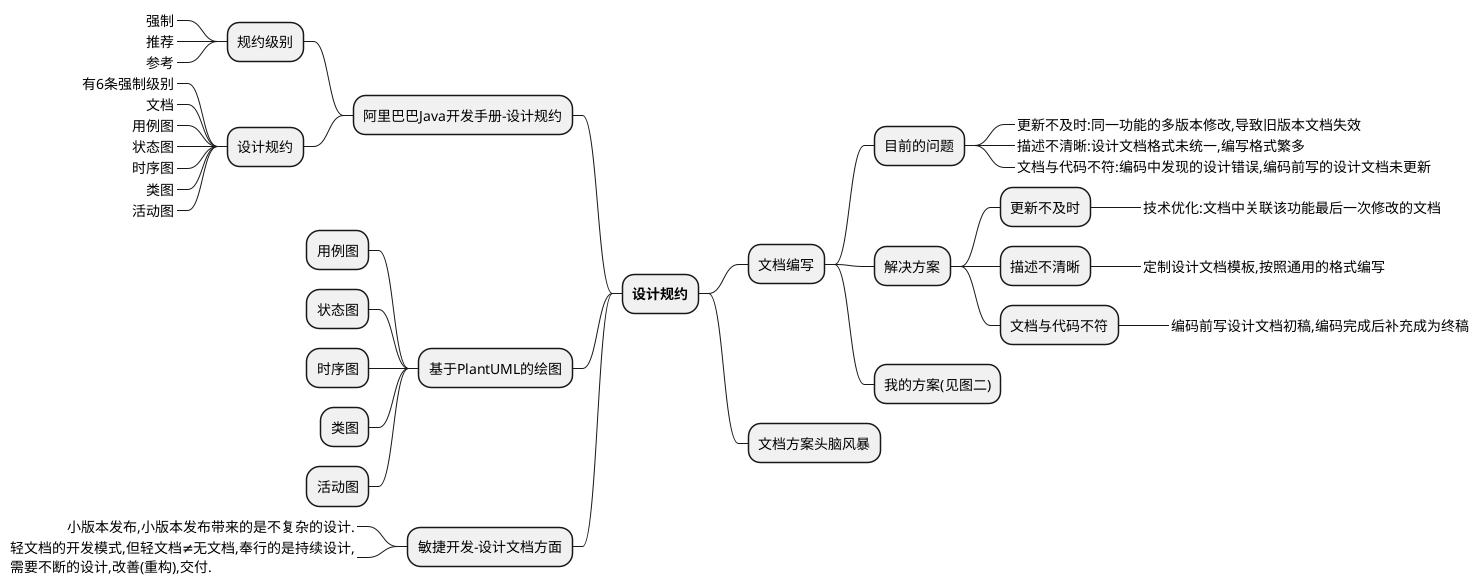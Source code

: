 @startmindmap share-1

+ <b>设计规约</b>

-- 阿里巴巴Java开发手册-设计规约
--- 规约级别
----_ 强制
----_ 推荐
----_ 参考
--- 设计规约
----_ 有6条强制级别
----_ 文档
----_ 用例图
----_ 状态图
----_ 时序图
----_ 类图
----_ 活动图

-- 基于PlantUML的绘图
--- 用例图
--- 状态图
--- 时序图
--- 类图
--- 活动图

-- 敏捷开发-设计文档方面
---_ 小版本发布,小版本发布带来的是不复杂的设计.
---_ 轻文档的开发模式,但轻文档≠无文档,奉行的是持续设计,\n需要不断的设计,改善(重构),交付.


++ 文档编写
+++ 目前的问题
++++_ 更新不及时:同一功能的多版本修改,导致旧版本文档失效
++++_ 描述不清晰:设计文档格式未统一,编写格式繁多
++++_ 文档与代码不符:编码中发现的设计错误,编码前写的设计文档未更新
+++ 解决方案
++++ 更新不及时
+++++_ 技术优化:文档中关联该功能最后一次修改的文档
++++ 描述不清晰
+++++_ 定制设计文档模板,按照通用的格式编写
++++ 文档与代码不符
+++++_ 编码前写设计文档初稿,编码完成后补充成为终稿
+++ 我的方案(见图二)
++ 文档方案头脑风暴

@endmindmap


@startmindmap share-2
+ 文档结构
++_ 引言
+++_ 背景(解释为什么要写这个功能)
+++_ 定义(定义某些术语)
+++_ 参考资料(关联同功能最后一次更改文档)
++_ 总体设计
+++_ 功能概述(介绍有哪些功能)
+++_ 相关图表(活动,用例,时序,类,状态图)
+++_ 数据表设计(表字段,索引,表间关系)
+++_ 功能详情(业务逻辑)
+++_ 相关接口(关联版本的接口文档)
++_ 其他方案及其对比
+++_ PlanB
+++_ ...
++_ 测试要点即上线计划\n- 关联到发布流程
@endmindmap